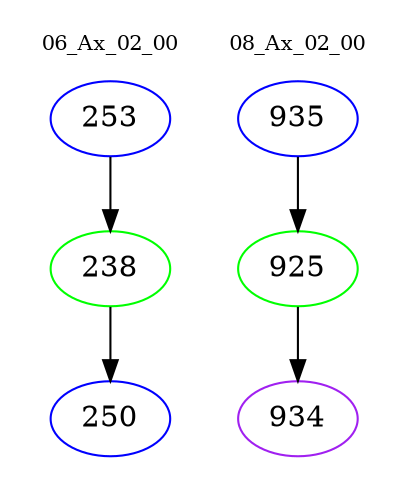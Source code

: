 digraph{
subgraph cluster_0 {
color = white
label = "06_Ax_02_00";
fontsize=10;
T0_253 [label="253", color="blue"]
T0_253 -> T0_238 [color="black"]
T0_238 [label="238", color="green"]
T0_238 -> T0_250 [color="black"]
T0_250 [label="250", color="blue"]
}
subgraph cluster_1 {
color = white
label = "08_Ax_02_00";
fontsize=10;
T1_935 [label="935", color="blue"]
T1_935 -> T1_925 [color="black"]
T1_925 [label="925", color="green"]
T1_925 -> T1_934 [color="black"]
T1_934 [label="934", color="purple"]
}
}
